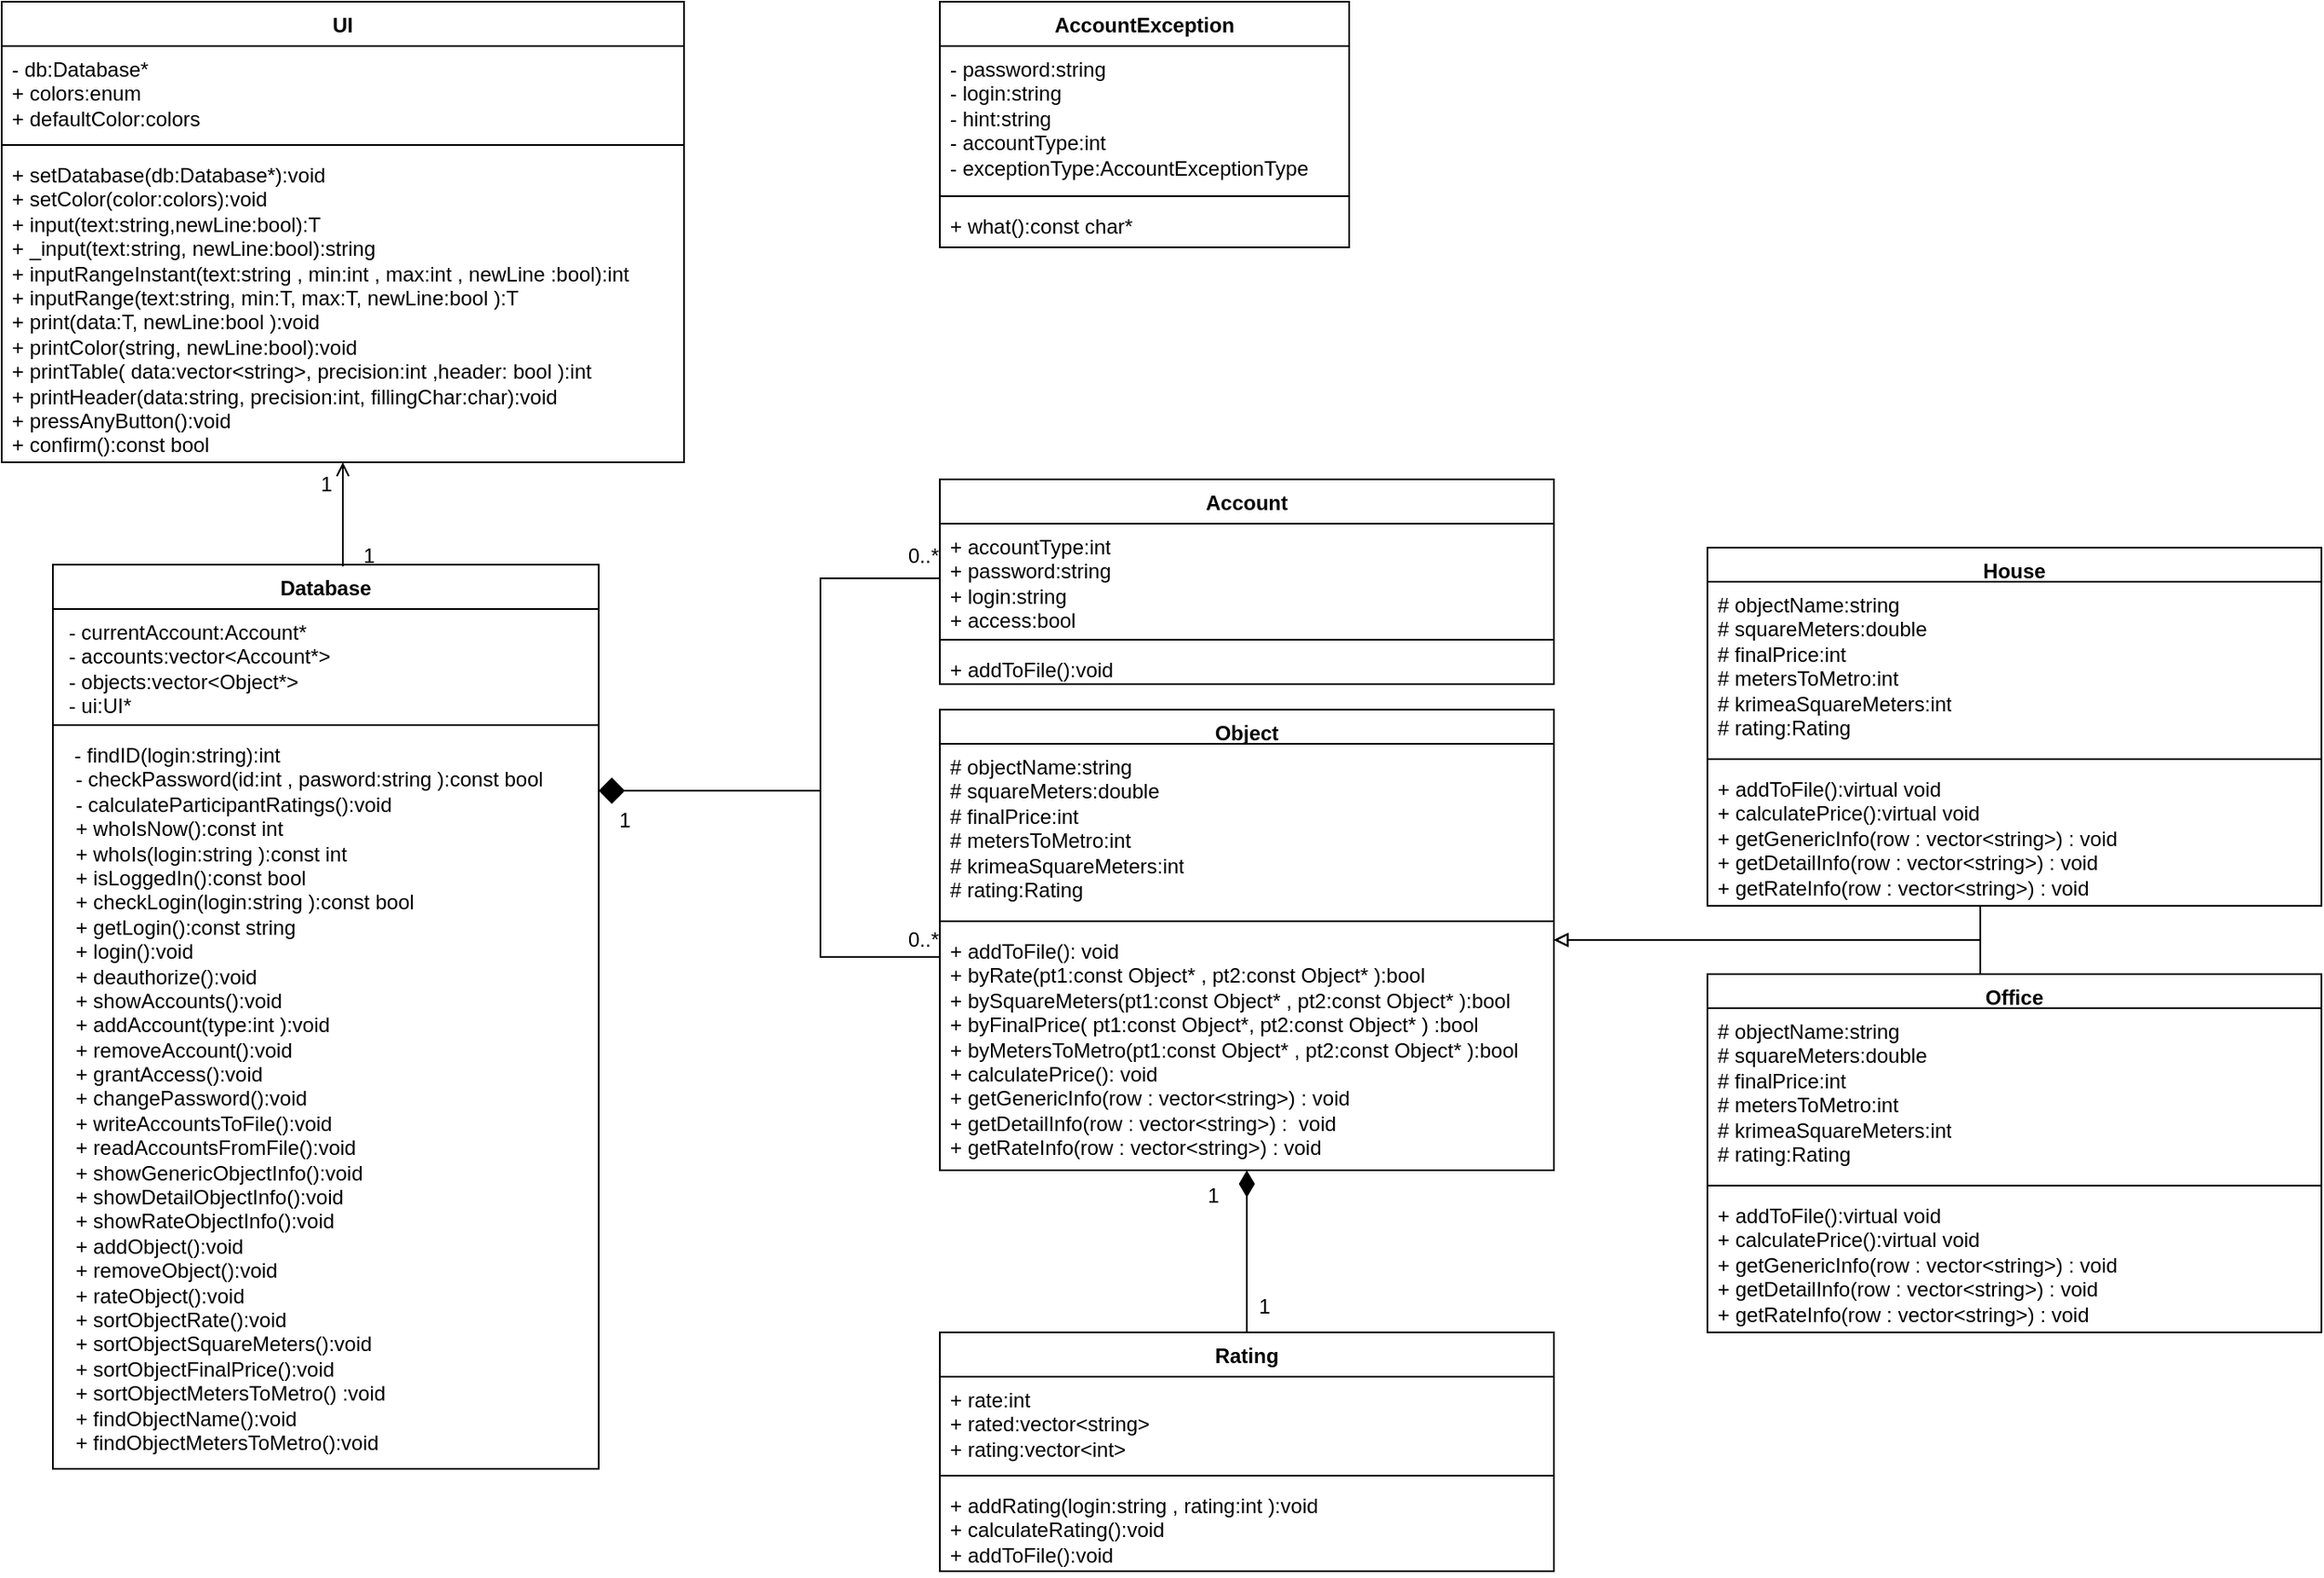<mxfile version="25.0.2">
  <diagram name="Страница — 1" id="QmWyXAapbR2ApgR4Ca2K">
    <mxGraphModel dx="987" dy="1342" grid="1" gridSize="10" guides="1" tooltips="1" connect="1" arrows="1" fold="1" page="1" pageScale="1" pageWidth="827" pageHeight="1169" math="0" shadow="0">
      <root>
        <mxCell id="0" />
        <mxCell id="1" parent="0" />
        <mxCell id="vQUheV9bmPKhbQX3nlLI-1" value="UI" style="swimlane;fontStyle=1;align=center;verticalAlign=top;childLayout=stackLayout;horizontal=1;startSize=26;horizontalStack=0;resizeParent=1;resizeParentMax=0;resizeLast=0;collapsible=1;marginBottom=0;whiteSpace=wrap;html=1;" parent="1" vertex="1">
          <mxGeometry x="240" y="120" width="400" height="270" as="geometry">
            <mxRectangle x="640" y="120" width="50" height="30" as="alternateBounds" />
          </mxGeometry>
        </mxCell>
        <mxCell id="vQUheV9bmPKhbQX3nlLI-2" value="&lt;div&gt;- db:Database*&lt;/div&gt;&lt;div&gt;+ colors:enum&lt;/div&gt;&lt;div&gt;+ defaultColor:colors&lt;/div&gt;&lt;div&gt;&lt;br&gt;&lt;/div&gt;" style="text;strokeColor=none;fillColor=none;align=left;verticalAlign=top;spacingLeft=4;spacingRight=4;overflow=hidden;rotatable=0;points=[[0,0.5],[1,0.5]];portConstraint=eastwest;whiteSpace=wrap;html=1;" parent="vQUheV9bmPKhbQX3nlLI-1" vertex="1">
          <mxGeometry y="26" width="400" height="54" as="geometry" />
        </mxCell>
        <mxCell id="vQUheV9bmPKhbQX3nlLI-3" value="" style="line;strokeWidth=1;fillColor=none;align=left;verticalAlign=middle;spacingTop=-1;spacingLeft=3;spacingRight=3;rotatable=0;labelPosition=right;points=[];portConstraint=eastwest;strokeColor=inherit;" parent="vQUheV9bmPKhbQX3nlLI-1" vertex="1">
          <mxGeometry y="80" width="400" height="8" as="geometry" />
        </mxCell>
        <mxCell id="vQUheV9bmPKhbQX3nlLI-4" value="&lt;div&gt;+ setDatabase(db:Database*):void&lt;/div&gt;&lt;div&gt;+ setColor(color:colors):void&lt;/div&gt;&lt;div&gt;+ input(text:string,newLine:bool):T&lt;/div&gt;&lt;div&gt;+ _input(text:string, newLine:bool):string&lt;/div&gt;&lt;div&gt;+ inputRangeInstant(text:string , min:int , max:int , newLine :bool):int&lt;br&gt;+ inputRange(text:string, min:T, max:T, newLine:bool ):T&lt;br&gt;+ print(data:T, newLine:bool ):void&lt;br&gt;+ printColor(string,  newLine:bool):void&lt;br&gt;+ printTable( data:vector&amp;lt;string&amp;gt;, precision:int ,header: bool ):int&lt;br&gt;+ printHeader(data:string, precision:int, fillingChar:char):void&lt;br&gt;+ pressAnyButton():void&lt;br&gt;+ confirm():const bool&lt;br&gt;&lt;/div&gt;" style="text;strokeColor=none;fillColor=none;align=left;verticalAlign=top;spacingLeft=4;spacingRight=4;overflow=hidden;rotatable=0;points=[[0,0.5],[1,0.5]];portConstraint=eastwest;whiteSpace=wrap;html=1;" parent="vQUheV9bmPKhbQX3nlLI-1" vertex="1">
          <mxGeometry y="88" width="400" height="182" as="geometry" />
        </mxCell>
        <mxCell id="vQUheV9bmPKhbQX3nlLI-5" style="edgeStyle=orthogonalEdgeStyle;rounded=0;orthogonalLoop=1;jettySize=auto;html=1;exitX=1;exitY=0.25;exitDx=0;exitDy=0;entryX=0;entryY=0.5;entryDx=0;entryDy=0;endArrow=none;endFill=0;" parent="1" source="vQUheV9bmPKhbQX3nlLI-6" target="vQUheV9bmPKhbQX3nlLI-11" edge="1">
          <mxGeometry relative="1" as="geometry">
            <Array as="points">
              <mxPoint x="720" y="582" />
              <mxPoint x="720" y="458" />
            </Array>
          </mxGeometry>
        </mxCell>
        <mxCell id="vQUheV9bmPKhbQX3nlLI-6" value="Database" style="swimlane;fontStyle=1;align=center;verticalAlign=top;childLayout=stackLayout;horizontal=1;startSize=26;horizontalStack=0;resizeParent=1;resizeParentMax=0;resizeLast=0;collapsible=1;marginBottom=0;whiteSpace=wrap;html=1;" parent="1" vertex="1">
          <mxGeometry x="270" y="450" width="320" height="530" as="geometry" />
        </mxCell>
        <mxCell id="vQUheV9bmPKhbQX3nlLI-7" value="&amp;nbsp;- currentAccount:Account*&lt;div&gt;&amp;nbsp;- accounts:vector&amp;lt;Account*&amp;gt;&lt;/div&gt;&lt;div&gt;&amp;nbsp;- objects:vector&amp;lt;Object*&amp;gt;&lt;/div&gt;&lt;div&gt;&amp;nbsp;- ui:UI*&lt;/div&gt;" style="text;strokeColor=none;fillColor=none;align=left;verticalAlign=top;spacingLeft=4;spacingRight=4;overflow=hidden;rotatable=0;points=[[0,0.5],[1,0.5]];portConstraint=eastwest;whiteSpace=wrap;html=1;" parent="vQUheV9bmPKhbQX3nlLI-6" vertex="1">
          <mxGeometry y="26" width="320" height="64" as="geometry" />
        </mxCell>
        <mxCell id="vQUheV9bmPKhbQX3nlLI-8" value="" style="line;strokeWidth=1;fillColor=none;align=left;verticalAlign=middle;spacingTop=-1;spacingLeft=3;spacingRight=3;rotatable=0;labelPosition=right;points=[];portConstraint=eastwest;strokeColor=inherit;" parent="vQUheV9bmPKhbQX3nlLI-6" vertex="1">
          <mxGeometry y="90" width="320" height="8" as="geometry" />
        </mxCell>
        <mxCell id="vQUheV9bmPKhbQX3nlLI-9" value="&amp;nbsp; - findID(login:string):int&lt;p style=&quot;margin:0px;margin-left:4px;&quot;&gt;&amp;nbsp;- checkPassword(id:int , pasword:string ):const bool&lt;/p&gt;&lt;p style=&quot;margin:0px;margin-left:4px;&quot;&gt;&amp;nbsp;- calculateParticipantRatings():void&lt;/p&gt;&lt;p style=&quot;margin:0px;margin-left:4px;&quot;&gt;&amp;nbsp;+ whoIsNow():const int&lt;/p&gt;&lt;p style=&quot;margin:0px;margin-left:4px;&quot;&gt;&amp;nbsp;+ whoIs(login:string ):const int&lt;br&gt;&lt;/p&gt;&lt;p style=&quot;margin:0px;margin-left:4px;&quot;&gt;&amp;nbsp;+ isLoggedIn():const bool&lt;/p&gt;&lt;p style=&quot;margin:0px;margin-left:4px;&quot;&gt;&amp;nbsp;+ checkLogin(login:string ):const bool&lt;/p&gt;&lt;p style=&quot;margin:0px;margin-left:4px;&quot;&gt;&amp;nbsp;+ getLogin():const string&lt;/p&gt;&lt;p style=&quot;margin:0px;margin-left:4px;&quot;&gt;&amp;nbsp;+ login():void&lt;/p&gt;&lt;p style=&quot;margin:0px;margin-left:4px;&quot;&gt;&amp;nbsp;+ deauthorize():void&lt;br&gt;&amp;nbsp;+ showAccounts():void&lt;br&gt;&amp;nbsp;+ addAccount(type:int ):void&lt;br&gt;&amp;nbsp;+  removeAccount():void&lt;br&gt;&amp;nbsp;+ grantAccess():void&lt;br&gt;&amp;nbsp;+ changePassword():void&lt;br&gt;&amp;nbsp;+ writeAccountsToFile():void&lt;br&gt;&amp;nbsp;+ readAccountsFromFile():void&lt;br&gt;&amp;nbsp;+ showGenericObjectInfo():void&lt;br&gt;&amp;nbsp;+ showDetailObjectInfo():void&lt;br&gt;&amp;nbsp;+ showRateObjectInfo():void&lt;br&gt;&amp;nbsp;+ addObject():void&lt;br&gt;&amp;nbsp;+ removeObject():void&lt;br&gt;&amp;nbsp;+ rateObject():void&lt;br&gt;&amp;nbsp;+ sortObjectRate():void&lt;br&gt;&amp;nbsp;+ sortObjectSquareMeters():void&lt;br&gt;&amp;nbsp;+ sortObjectFinalPrice():void&lt;br&gt;&amp;nbsp;+ sortObjectMetersToMetro() :void&lt;br&gt;&amp;nbsp;+ findObjectName():void&lt;br&gt;&amp;nbsp;+ findObjectMetersToMetro():void&lt;/p&gt;" style="text;strokeColor=none;fillColor=none;align=left;verticalAlign=top;spacingLeft=4;spacingRight=4;overflow=hidden;rotatable=0;points=[[0,0.5],[1,0.5]];portConstraint=eastwest;whiteSpace=wrap;html=1;" parent="vQUheV9bmPKhbQX3nlLI-6" vertex="1">
          <mxGeometry y="98" width="320" height="432" as="geometry" />
        </mxCell>
        <mxCell id="vQUheV9bmPKhbQX3nlLI-10" value="Account" style="swimlane;fontStyle=1;align=center;verticalAlign=top;childLayout=stackLayout;horizontal=1;startSize=26;horizontalStack=0;resizeParent=1;resizeParentMax=0;resizeLast=0;collapsible=1;marginBottom=0;whiteSpace=wrap;html=1;" parent="1" vertex="1">
          <mxGeometry x="790" y="400" width="360" height="120" as="geometry" />
        </mxCell>
        <mxCell id="vQUheV9bmPKhbQX3nlLI-11" value="&lt;div&gt;+ accountType:int&lt;/div&gt;&lt;div&gt;+ password:string&lt;/div&gt;&lt;div&gt;+ login:string&lt;/div&gt;&lt;div&gt;+ access:bool&lt;/div&gt;" style="text;strokeColor=none;fillColor=none;align=left;verticalAlign=top;spacingLeft=4;spacingRight=4;overflow=hidden;rotatable=0;points=[[0,0.5],[1,0.5]];portConstraint=eastwest;whiteSpace=wrap;html=1;" parent="vQUheV9bmPKhbQX3nlLI-10" vertex="1">
          <mxGeometry y="26" width="360" height="64" as="geometry" />
        </mxCell>
        <mxCell id="vQUheV9bmPKhbQX3nlLI-12" value="" style="line;strokeWidth=1;fillColor=none;align=left;verticalAlign=middle;spacingTop=-1;spacingLeft=3;spacingRight=3;rotatable=0;labelPosition=right;points=[];portConstraint=eastwest;strokeColor=inherit;" parent="vQUheV9bmPKhbQX3nlLI-10" vertex="1">
          <mxGeometry y="90" width="360" height="8" as="geometry" />
        </mxCell>
        <mxCell id="vQUheV9bmPKhbQX3nlLI-13" value="+ addToFile():void" style="text;strokeColor=none;fillColor=none;align=left;verticalAlign=top;spacingLeft=4;spacingRight=4;overflow=hidden;rotatable=0;points=[[0,0.5],[1,0.5]];portConstraint=eastwest;whiteSpace=wrap;html=1;" parent="vQUheV9bmPKhbQX3nlLI-10" vertex="1">
          <mxGeometry y="98" width="360" height="22" as="geometry" />
        </mxCell>
        <mxCell id="vQUheV9bmPKhbQX3nlLI-14" value="Object" style="swimlane;fontStyle=1;align=center;verticalAlign=top;childLayout=stackLayout;horizontal=1;startSize=20;horizontalStack=0;resizeParent=1;resizeParentMax=0;resizeLast=0;collapsible=1;marginBottom=0;whiteSpace=wrap;html=1;" parent="1" vertex="1">
          <mxGeometry x="790" y="535" width="360" height="270" as="geometry" />
        </mxCell>
        <mxCell id="vQUheV9bmPKhbQX3nlLI-15" value="&lt;div&gt;# objectName:string&lt;/div&gt;&lt;div&gt;# squareMeters:double&lt;/div&gt;&lt;div&gt;# finalPrice:int&lt;/div&gt;&lt;div&gt;# metersToMetro:int&lt;/div&gt;&lt;div&gt;# krimeaSquareMeters:int&lt;/div&gt;&lt;div&gt;# rating:Rating&lt;br&gt;&lt;/div&gt;&lt;div&gt;&lt;br&gt;&lt;/div&gt;" style="text;strokeColor=none;fillColor=none;align=left;verticalAlign=top;spacingLeft=4;spacingRight=4;overflow=hidden;rotatable=0;points=[[0,0.5],[1,0.5]];portConstraint=eastwest;whiteSpace=wrap;html=1;" parent="vQUheV9bmPKhbQX3nlLI-14" vertex="1">
          <mxGeometry y="20" width="360" height="100" as="geometry" />
        </mxCell>
        <mxCell id="vQUheV9bmPKhbQX3nlLI-16" value="" style="line;strokeWidth=1;fillColor=none;align=left;verticalAlign=middle;spacingTop=-1;spacingLeft=3;spacingRight=3;rotatable=0;labelPosition=right;points=[];portConstraint=eastwest;strokeColor=inherit;" parent="vQUheV9bmPKhbQX3nlLI-14" vertex="1">
          <mxGeometry y="120" width="360" height="8" as="geometry" />
        </mxCell>
        <mxCell id="vQUheV9bmPKhbQX3nlLI-17" value="&lt;div&gt;+ addToFile():&lt;span style=&quot;background-color: initial;&quot;&gt;&amp;nbsp;&lt;/span&gt;&lt;span style=&quot;background-color: initial;&quot;&gt;void&lt;/span&gt;&lt;/div&gt;&lt;div&gt;+ byRate(pt1:const Object* , pt2:const Object* ):bool&lt;br&gt;+ bySquareMeters(pt1:const Object* , pt2:const Object* ):bool&lt;br&gt;+ byFinalPrice( pt1:const Object*, pt2:const Object* ) :bool&lt;br&gt;+ byMetersToMetro(pt1:const Object* , pt2:const Object* ):bool&lt;br&gt;+ calculatePrice():&lt;span style=&quot;background-color: initial;&quot;&gt;&amp;nbsp;&lt;/span&gt;&lt;span style=&quot;background-color: initial;&quot;&gt;void&amp;nbsp;&lt;/span&gt;&lt;/div&gt;&lt;div&gt;+ getGenericInfo(row : vector&amp;lt;string&amp;gt;) : void&lt;/div&gt;+ getDetailInfo(row : vector&amp;lt;string&amp;gt;) :&amp;nbsp; void&lt;div&gt;+ getRateInfo(row : vector&amp;lt;string&amp;gt;)&amp;nbsp;&lt;span style=&quot;background-color: initial;&quot;&gt;: void&lt;/span&gt;&lt;br&gt;&lt;/div&gt;" style="text;strokeColor=none;fillColor=none;align=left;verticalAlign=top;spacingLeft=4;spacingRight=4;overflow=hidden;rotatable=0;points=[[0,0.5],[1,0.5]];portConstraint=eastwest;whiteSpace=wrap;html=1;" parent="vQUheV9bmPKhbQX3nlLI-14" vertex="1">
          <mxGeometry y="128" width="360" height="142" as="geometry" />
        </mxCell>
        <mxCell id="vQUheV9bmPKhbQX3nlLI-18" style="edgeStyle=orthogonalEdgeStyle;rounded=0;orthogonalLoop=1;jettySize=auto;html=1;endArrow=none;endFill=0;startArrow=open;startFill=0;" parent="1" source="vQUheV9bmPKhbQX3nlLI-4" edge="1">
          <mxGeometry relative="1" as="geometry">
            <mxPoint x="440" y="451" as="targetPoint" />
            <Array as="points">
              <mxPoint x="440" y="451" />
            </Array>
          </mxGeometry>
        </mxCell>
        <mxCell id="vQUheV9bmPKhbQX3nlLI-19" style="edgeStyle=orthogonalEdgeStyle;rounded=0;orthogonalLoop=1;jettySize=auto;html=1;entryX=1;entryY=0.25;entryDx=0;entryDy=0;endArrow=diamond;endFill=1;strokeWidth=1;endSize=13;" parent="1" source="vQUheV9bmPKhbQX3nlLI-14" target="vQUheV9bmPKhbQX3nlLI-6" edge="1">
          <mxGeometry relative="1" as="geometry">
            <Array as="points">
              <mxPoint x="720" y="680" />
              <mxPoint x="720" y="582" />
            </Array>
          </mxGeometry>
        </mxCell>
        <mxCell id="vQUheV9bmPKhbQX3nlLI-20" value="1" style="text;html=1;align=center;verticalAlign=middle;resizable=0;points=[];autosize=1;strokeColor=none;fillColor=none;" parent="1" vertex="1">
          <mxGeometry x="415" y="388" width="30" height="30" as="geometry" />
        </mxCell>
        <mxCell id="vQUheV9bmPKhbQX3nlLI-21" value="1" style="text;html=1;align=center;verticalAlign=middle;resizable=0;points=[];autosize=1;strokeColor=none;fillColor=none;" parent="1" vertex="1">
          <mxGeometry x="440" y="430" width="30" height="30" as="geometry" />
        </mxCell>
        <mxCell id="vQUheV9bmPKhbQX3nlLI-22" value="0..*" style="text;html=1;align=center;verticalAlign=middle;resizable=0;points=[];autosize=1;strokeColor=none;fillColor=none;" parent="1" vertex="1">
          <mxGeometry x="760" y="430" width="40" height="30" as="geometry" />
        </mxCell>
        <mxCell id="vQUheV9bmPKhbQX3nlLI-23" value="0..*" style="text;html=1;align=center;verticalAlign=middle;resizable=0;points=[];autosize=1;strokeColor=none;fillColor=none;" parent="1" vertex="1">
          <mxGeometry x="760" y="655" width="40" height="30" as="geometry" />
        </mxCell>
        <mxCell id="vQUheV9bmPKhbQX3nlLI-24" value="1" style="text;html=1;align=center;verticalAlign=middle;resizable=0;points=[];autosize=1;strokeColor=none;fillColor=none;" parent="1" vertex="1">
          <mxGeometry x="590" y="585" width="30" height="30" as="geometry" />
        </mxCell>
        <mxCell id="vQUheV9bmPKhbQX3nlLI-25" value="Rating" style="swimlane;fontStyle=1;align=center;verticalAlign=top;childLayout=stackLayout;horizontal=1;startSize=26;horizontalStack=0;resizeParent=1;resizeParentMax=0;resizeLast=0;collapsible=1;marginBottom=0;whiteSpace=wrap;html=1;" parent="1" vertex="1">
          <mxGeometry x="790" y="900" width="360" height="140" as="geometry" />
        </mxCell>
        <mxCell id="vQUheV9bmPKhbQX3nlLI-26" value="&lt;div&gt;+ rate:int&lt;/div&gt;&lt;div&gt;+ rated:vector&amp;lt;string&amp;gt;&lt;/div&gt;+ rating:vector&amp;lt;int&amp;gt;" style="text;strokeColor=none;fillColor=none;align=left;verticalAlign=top;spacingLeft=4;spacingRight=4;overflow=hidden;rotatable=0;points=[[0,0.5],[1,0.5]];portConstraint=eastwest;whiteSpace=wrap;html=1;" parent="vQUheV9bmPKhbQX3nlLI-25" vertex="1">
          <mxGeometry y="26" width="360" height="54" as="geometry" />
        </mxCell>
        <mxCell id="vQUheV9bmPKhbQX3nlLI-27" value="" style="line;strokeWidth=1;fillColor=none;align=left;verticalAlign=middle;spacingTop=-1;spacingLeft=3;spacingRight=3;rotatable=0;labelPosition=right;points=[];portConstraint=eastwest;strokeColor=inherit;" parent="vQUheV9bmPKhbQX3nlLI-25" vertex="1">
          <mxGeometry y="80" width="360" height="8" as="geometry" />
        </mxCell>
        <mxCell id="vQUheV9bmPKhbQX3nlLI-28" value="+ addRating(login:string , rating:int ):void&lt;br&gt;&lt;div&gt;+ calculateRating():void&lt;/div&gt;&lt;div&gt;+ addToFile():void&lt;/div&gt;" style="text;strokeColor=none;fillColor=none;align=left;verticalAlign=top;spacingLeft=4;spacingRight=4;overflow=hidden;rotatable=0;points=[[0,0.5],[1,0.5]];portConstraint=eastwest;whiteSpace=wrap;html=1;" parent="vQUheV9bmPKhbQX3nlLI-25" vertex="1">
          <mxGeometry y="88" width="360" height="52" as="geometry" />
        </mxCell>
        <mxCell id="vQUheV9bmPKhbQX3nlLI-29" style="edgeStyle=orthogonalEdgeStyle;rounded=0;orthogonalLoop=1;jettySize=auto;html=1;endArrow=diamondThin;endFill=1;jumpSize=11;startSize=6;endSize=13;exitX=0.5;exitY=0;exitDx=0;exitDy=0;" parent="1" source="vQUheV9bmPKhbQX3nlLI-25" target="vQUheV9bmPKhbQX3nlLI-14" edge="1">
          <mxGeometry relative="1" as="geometry">
            <mxPoint x="1220" y="625" as="sourcePoint" />
            <mxPoint x="1190" y="670" as="targetPoint" />
            <Array as="points">
              <mxPoint x="970" y="820" />
              <mxPoint x="970" y="820" />
            </Array>
          </mxGeometry>
        </mxCell>
        <mxCell id="vQUheV9bmPKhbQX3nlLI-30" value="1" style="text;html=1;align=center;verticalAlign=middle;resizable=0;points=[];autosize=1;strokeColor=none;fillColor=none;" parent="1" vertex="1">
          <mxGeometry x="935" y="805" width="30" height="30" as="geometry" />
        </mxCell>
        <mxCell id="vQUheV9bmPKhbQX3nlLI-31" value="1" style="text;html=1;align=center;verticalAlign=middle;resizable=0;points=[];autosize=1;strokeColor=none;fillColor=none;" parent="1" vertex="1">
          <mxGeometry x="965" y="870" width="30" height="30" as="geometry" />
        </mxCell>
        <mxCell id="vQUheV9bmPKhbQX3nlLI-33" value="AccountException" style="swimlane;fontStyle=1;align=center;verticalAlign=top;childLayout=stackLayout;horizontal=1;startSize=26;horizontalStack=0;resizeParent=1;resizeParentMax=0;resizeLast=0;collapsible=1;marginBottom=0;whiteSpace=wrap;html=1;" parent="1" vertex="1">
          <mxGeometry x="790" y="120" width="240" height="144" as="geometry" />
        </mxCell>
        <mxCell id="vQUheV9bmPKhbQX3nlLI-34" value="- password:string&lt;div&gt;- login:string&lt;br&gt;&lt;/div&gt;&lt;div&gt;- hint:string&lt;br&gt;&lt;/div&gt;&lt;div&gt;- accountType:int&lt;/div&gt;&lt;div&gt;- exceptionType:AccountExceptionType&lt;/div&gt;" style="text;strokeColor=none;fillColor=none;align=left;verticalAlign=top;spacingLeft=4;spacingRight=4;overflow=hidden;rotatable=0;points=[[0,0.5],[1,0.5]];portConstraint=eastwest;whiteSpace=wrap;html=1;" parent="vQUheV9bmPKhbQX3nlLI-33" vertex="1">
          <mxGeometry y="26" width="240" height="84" as="geometry" />
        </mxCell>
        <mxCell id="vQUheV9bmPKhbQX3nlLI-35" value="" style="line;strokeWidth=1;fillColor=none;align=left;verticalAlign=middle;spacingTop=-1;spacingLeft=3;spacingRight=3;rotatable=0;labelPosition=right;points=[];portConstraint=eastwest;strokeColor=inherit;" parent="vQUheV9bmPKhbQX3nlLI-33" vertex="1">
          <mxGeometry y="110" width="240" height="8" as="geometry" />
        </mxCell>
        <mxCell id="vQUheV9bmPKhbQX3nlLI-36" value="+ what():const char*" style="text;strokeColor=none;fillColor=none;align=left;verticalAlign=top;spacingLeft=4;spacingRight=4;overflow=hidden;rotatable=0;points=[[0,0.5],[1,0.5]];portConstraint=eastwest;whiteSpace=wrap;html=1;" parent="vQUheV9bmPKhbQX3nlLI-33" vertex="1">
          <mxGeometry y="118" width="240" height="26" as="geometry" />
        </mxCell>
        <mxCell id="xaYS1bPUhDl2X6K7YeJZ-9" style="edgeStyle=orthogonalEdgeStyle;rounded=0;orthogonalLoop=1;jettySize=auto;html=1;endArrow=block;endFill=0;" edge="1" parent="1" source="xaYS1bPUhDl2X6K7YeJZ-5" target="vQUheV9bmPKhbQX3nlLI-14">
          <mxGeometry relative="1" as="geometry">
            <Array as="points">
              <mxPoint x="1400" y="670" />
            </Array>
          </mxGeometry>
        </mxCell>
        <mxCell id="xaYS1bPUhDl2X6K7YeJZ-5" value="Office" style="swimlane;fontStyle=1;align=center;verticalAlign=top;childLayout=stackLayout;horizontal=1;startSize=20;horizontalStack=0;resizeParent=1;resizeParentMax=0;resizeLast=0;collapsible=1;marginBottom=0;whiteSpace=wrap;html=1;" vertex="1" parent="1">
          <mxGeometry x="1240" y="690" width="360" height="210" as="geometry" />
        </mxCell>
        <mxCell id="xaYS1bPUhDl2X6K7YeJZ-6" value="&lt;div&gt;# objectName:string&lt;/div&gt;&lt;div&gt;# squareMeters:double&lt;/div&gt;&lt;div&gt;# finalPrice:int&lt;/div&gt;&lt;div&gt;# metersToMetro:int&lt;/div&gt;&lt;div&gt;# krimeaSquareMeters:int&lt;/div&gt;&lt;div&gt;# rating:Rating&lt;br&gt;&lt;/div&gt;&lt;div&gt;&lt;br&gt;&lt;/div&gt;" style="text;strokeColor=none;fillColor=none;align=left;verticalAlign=top;spacingLeft=4;spacingRight=4;overflow=hidden;rotatable=0;points=[[0,0.5],[1,0.5]];portConstraint=eastwest;whiteSpace=wrap;html=1;" vertex="1" parent="xaYS1bPUhDl2X6K7YeJZ-5">
          <mxGeometry y="20" width="360" height="100" as="geometry" />
        </mxCell>
        <mxCell id="xaYS1bPUhDl2X6K7YeJZ-7" value="" style="line;strokeWidth=1;fillColor=none;align=left;verticalAlign=middle;spacingTop=-1;spacingLeft=3;spacingRight=3;rotatable=0;labelPosition=right;points=[];portConstraint=eastwest;strokeColor=inherit;" vertex="1" parent="xaYS1bPUhDl2X6K7YeJZ-5">
          <mxGeometry y="120" width="360" height="8" as="geometry" />
        </mxCell>
        <mxCell id="xaYS1bPUhDl2X6K7YeJZ-8" value="&lt;div&gt;+ addToFile():&lt;span style=&quot;background-color: initial;&quot;&gt;virtual&amp;nbsp;&lt;/span&gt;&lt;span style=&quot;background-color: initial;&quot;&gt;void&lt;/span&gt;&lt;/div&gt;&lt;div&gt;+ calculatePrice():&lt;span style=&quot;background-color: initial;&quot;&gt;virtual&amp;nbsp;&lt;/span&gt;&lt;span style=&quot;background-color: initial;&quot;&gt;void&amp;nbsp;&lt;/span&gt;&lt;/div&gt;&lt;div&gt;+ getGenericInfo(row : vector&amp;lt;string&amp;gt;) : void&lt;/div&gt;+ getDetailInfo(row : vector&amp;lt;string&amp;gt;) : void&lt;div&gt;+ getRateInfo(row : vector&amp;lt;string&amp;gt;)&amp;nbsp;&lt;span style=&quot;background-color: initial;&quot;&gt;: void&lt;/span&gt;&lt;br&gt;&lt;/div&gt;" style="text;strokeColor=none;fillColor=none;align=left;verticalAlign=top;spacingLeft=4;spacingRight=4;overflow=hidden;rotatable=0;points=[[0,0.5],[1,0.5]];portConstraint=eastwest;whiteSpace=wrap;html=1;" vertex="1" parent="xaYS1bPUhDl2X6K7YeJZ-5">
          <mxGeometry y="128" width="360" height="82" as="geometry" />
        </mxCell>
        <mxCell id="xaYS1bPUhDl2X6K7YeJZ-10" style="edgeStyle=orthogonalEdgeStyle;rounded=0;orthogonalLoop=1;jettySize=auto;html=1;endArrow=block;endFill=0;" edge="1" parent="1" source="xaYS1bPUhDl2X6K7YeJZ-11" target="vQUheV9bmPKhbQX3nlLI-14">
          <mxGeometry relative="1" as="geometry">
            <mxPoint x="1800" y="830" as="targetPoint" />
            <Array as="points">
              <mxPoint x="1400" y="670" />
            </Array>
          </mxGeometry>
        </mxCell>
        <mxCell id="xaYS1bPUhDl2X6K7YeJZ-11" value="House" style="swimlane;fontStyle=1;align=center;verticalAlign=top;childLayout=stackLayout;horizontal=1;startSize=20;horizontalStack=0;resizeParent=1;resizeParentMax=0;resizeLast=0;collapsible=1;marginBottom=0;whiteSpace=wrap;html=1;" vertex="1" parent="1">
          <mxGeometry x="1240" y="440" width="360" height="210" as="geometry" />
        </mxCell>
        <mxCell id="xaYS1bPUhDl2X6K7YeJZ-12" value="&lt;div&gt;# objectName:string&lt;/div&gt;&lt;div&gt;# squareMeters:double&lt;/div&gt;&lt;div&gt;# finalPrice:int&lt;/div&gt;&lt;div&gt;# metersToMetro:int&lt;/div&gt;&lt;div&gt;# krimeaSquareMeters:int&lt;/div&gt;&lt;div&gt;# rating:Rating&lt;br&gt;&lt;/div&gt;&lt;div&gt;&lt;br&gt;&lt;/div&gt;" style="text;strokeColor=none;fillColor=none;align=left;verticalAlign=top;spacingLeft=4;spacingRight=4;overflow=hidden;rotatable=0;points=[[0,0.5],[1,0.5]];portConstraint=eastwest;whiteSpace=wrap;html=1;" vertex="1" parent="xaYS1bPUhDl2X6K7YeJZ-11">
          <mxGeometry y="20" width="360" height="100" as="geometry" />
        </mxCell>
        <mxCell id="xaYS1bPUhDl2X6K7YeJZ-13" value="" style="line;strokeWidth=1;fillColor=none;align=left;verticalAlign=middle;spacingTop=-1;spacingLeft=3;spacingRight=3;rotatable=0;labelPosition=right;points=[];portConstraint=eastwest;strokeColor=inherit;" vertex="1" parent="xaYS1bPUhDl2X6K7YeJZ-11">
          <mxGeometry y="120" width="360" height="8" as="geometry" />
        </mxCell>
        <mxCell id="xaYS1bPUhDl2X6K7YeJZ-14" value="&lt;div&gt;+ addToFile():&lt;span style=&quot;background-color: initial;&quot;&gt;virtual&amp;nbsp;&lt;/span&gt;&lt;span style=&quot;background-color: initial;&quot;&gt;void&lt;/span&gt;&lt;/div&gt;&lt;div&gt;+ calculatePrice():&lt;span style=&quot;background-color: initial;&quot;&gt;virtual&amp;nbsp;&lt;/span&gt;&lt;span style=&quot;background-color: initial;&quot;&gt;void&amp;nbsp;&lt;/span&gt;&lt;/div&gt;&lt;div&gt;+ getGenericInfo(row : vector&amp;lt;string&amp;gt;) : void&lt;/div&gt;+ getDetailInfo(row : vector&amp;lt;string&amp;gt;) : void&lt;div&gt;+ getRateInfo(row : vector&amp;lt;string&amp;gt;)&amp;nbsp;&lt;span style=&quot;background-color: initial;&quot;&gt;: void&lt;/span&gt;&lt;br&gt;&lt;/div&gt;" style="text;strokeColor=none;fillColor=none;align=left;verticalAlign=top;spacingLeft=4;spacingRight=4;overflow=hidden;rotatable=0;points=[[0,0.5],[1,0.5]];portConstraint=eastwest;whiteSpace=wrap;html=1;" vertex="1" parent="xaYS1bPUhDl2X6K7YeJZ-11">
          <mxGeometry y="128" width="360" height="82" as="geometry" />
        </mxCell>
      </root>
    </mxGraphModel>
  </diagram>
</mxfile>
